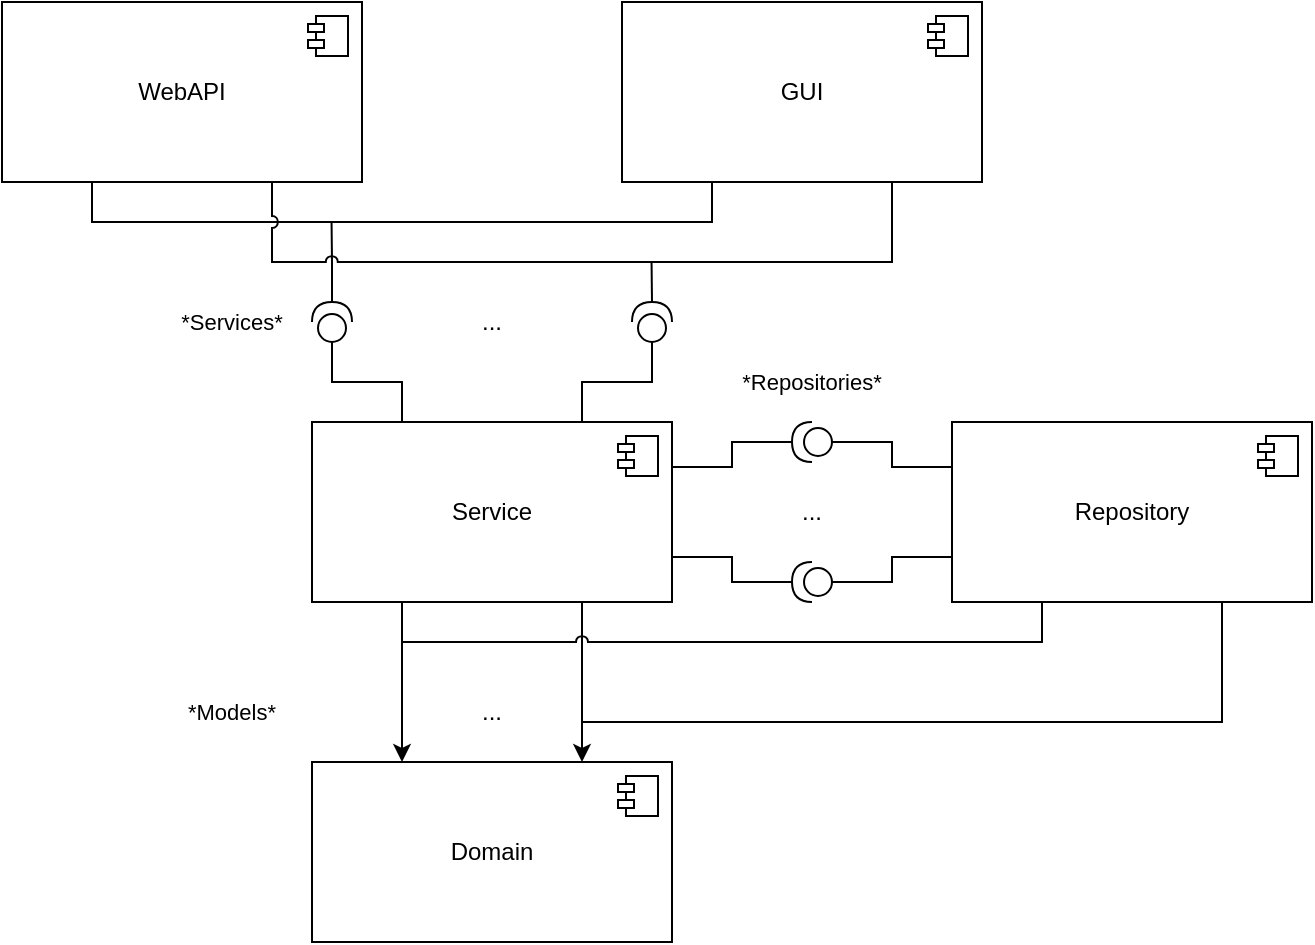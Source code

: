 <mxfile version="24.7.7">
  <diagram name="Страница — 1" id="05sHYrKq2Ivi8mcF41lW">
    <mxGraphModel dx="1114" dy="654" grid="1" gridSize="10" guides="1" tooltips="1" connect="1" arrows="1" fold="1" page="0" pageScale="1" pageWidth="827" pageHeight="1169" math="0" shadow="0">
      <root>
        <mxCell id="0" />
        <mxCell id="1" parent="0" />
        <mxCell id="2KyuYjnsHFpbmhm6zwG6-34" style="edgeStyle=orthogonalEdgeStyle;shape=connector;rounded=0;orthogonalLoop=1;jettySize=auto;html=1;exitX=1;exitY=0.5;exitDx=0;exitDy=0;exitPerimeter=0;strokeColor=default;align=center;verticalAlign=middle;fontFamily=Helvetica;fontSize=11;fontColor=default;labelBackgroundColor=default;endArrow=none;endFill=0;" edge="1" parent="1" source="2KyuYjnsHFpbmhm6zwG6-26">
          <mxGeometry relative="1" as="geometry">
            <mxPoint x="329.778" y="270" as="targetPoint" />
          </mxGeometry>
        </mxCell>
        <mxCell id="2KyuYjnsHFpbmhm6zwG6-22" style="edgeStyle=orthogonalEdgeStyle;shape=connector;rounded=0;orthogonalLoop=1;jettySize=auto;html=1;exitX=0.25;exitY=1;exitDx=0;exitDy=0;entryX=0.25;entryY=0;entryDx=0;entryDy=0;strokeColor=default;align=center;verticalAlign=middle;fontFamily=Helvetica;fontSize=11;fontColor=default;labelBackgroundColor=default;endArrow=classic;endFill=1;" edge="1" parent="1" source="2KyuYjnsHFpbmhm6zwG6-3" target="2KyuYjnsHFpbmhm6zwG6-11">
          <mxGeometry relative="1" as="geometry" />
        </mxCell>
        <mxCell id="2KyuYjnsHFpbmhm6zwG6-23" style="edgeStyle=orthogonalEdgeStyle;shape=connector;rounded=0;orthogonalLoop=1;jettySize=auto;html=1;exitX=0.75;exitY=1;exitDx=0;exitDy=0;entryX=0.75;entryY=0;entryDx=0;entryDy=0;strokeColor=default;align=center;verticalAlign=middle;fontFamily=Helvetica;fontSize=11;fontColor=default;labelBackgroundColor=default;endArrow=classic;endFill=1;" edge="1" parent="1" source="2KyuYjnsHFpbmhm6zwG6-3" target="2KyuYjnsHFpbmhm6zwG6-11">
          <mxGeometry relative="1" as="geometry" />
        </mxCell>
        <mxCell id="2KyuYjnsHFpbmhm6zwG6-3" value="Service" style="html=1;dropTarget=0;whiteSpace=wrap;" vertex="1" parent="1">
          <mxGeometry x="320" y="370" width="180" height="90" as="geometry" />
        </mxCell>
        <mxCell id="2KyuYjnsHFpbmhm6zwG6-4" value="" style="shape=module;jettyWidth=8;jettyHeight=4;" vertex="1" parent="2KyuYjnsHFpbmhm6zwG6-3">
          <mxGeometry x="1" width="20" height="20" relative="1" as="geometry">
            <mxPoint x="-27" y="7" as="offset" />
          </mxGeometry>
        </mxCell>
        <mxCell id="2KyuYjnsHFpbmhm6zwG6-31" style="edgeStyle=orthogonalEdgeStyle;shape=connector;rounded=0;orthogonalLoop=1;jettySize=auto;html=1;exitX=0.25;exitY=1;exitDx=0;exitDy=0;entryX=0.25;entryY=1;entryDx=0;entryDy=0;strokeColor=default;align=center;verticalAlign=middle;fontFamily=Helvetica;fontSize=11;fontColor=default;labelBackgroundColor=default;endArrow=none;endFill=0;" edge="1" parent="1" source="2KyuYjnsHFpbmhm6zwG6-5" target="2KyuYjnsHFpbmhm6zwG6-7">
          <mxGeometry relative="1" as="geometry" />
        </mxCell>
        <mxCell id="2KyuYjnsHFpbmhm6zwG6-32" style="edgeStyle=orthogonalEdgeStyle;shape=connector;rounded=0;orthogonalLoop=1;jettySize=auto;html=1;exitX=0.75;exitY=1;exitDx=0;exitDy=0;entryX=0.75;entryY=1;entryDx=0;entryDy=0;strokeColor=default;align=center;verticalAlign=middle;fontFamily=Helvetica;fontSize=11;fontColor=default;labelBackgroundColor=default;endArrow=none;endFill=0;jumpStyle=arc;" edge="1" parent="1" source="2KyuYjnsHFpbmhm6zwG6-5" target="2KyuYjnsHFpbmhm6zwG6-7">
          <mxGeometry relative="1" as="geometry">
            <Array as="points">
              <mxPoint x="300" y="290" />
              <mxPoint x="610" y="290" />
            </Array>
          </mxGeometry>
        </mxCell>
        <mxCell id="2KyuYjnsHFpbmhm6zwG6-5" value="WebAPI" style="html=1;dropTarget=0;whiteSpace=wrap;" vertex="1" parent="1">
          <mxGeometry x="165" y="160" width="180" height="90" as="geometry" />
        </mxCell>
        <mxCell id="2KyuYjnsHFpbmhm6zwG6-6" value="" style="shape=module;jettyWidth=8;jettyHeight=4;" vertex="1" parent="2KyuYjnsHFpbmhm6zwG6-5">
          <mxGeometry x="1" width="20" height="20" relative="1" as="geometry">
            <mxPoint x="-27" y="7" as="offset" />
          </mxGeometry>
        </mxCell>
        <mxCell id="2KyuYjnsHFpbmhm6zwG6-7" value="GUI" style="html=1;dropTarget=0;whiteSpace=wrap;" vertex="1" parent="1">
          <mxGeometry x="475" y="160" width="180" height="90" as="geometry" />
        </mxCell>
        <mxCell id="2KyuYjnsHFpbmhm6zwG6-8" value="" style="shape=module;jettyWidth=8;jettyHeight=4;" vertex="1" parent="2KyuYjnsHFpbmhm6zwG6-7">
          <mxGeometry x="1" width="20" height="20" relative="1" as="geometry">
            <mxPoint x="-27" y="7" as="offset" />
          </mxGeometry>
        </mxCell>
        <mxCell id="2KyuYjnsHFpbmhm6zwG6-24" style="edgeStyle=orthogonalEdgeStyle;shape=connector;rounded=0;orthogonalLoop=1;jettySize=auto;html=1;exitX=0.25;exitY=1;exitDx=0;exitDy=0;strokeColor=default;align=center;verticalAlign=middle;fontFamily=Helvetica;fontSize=11;fontColor=default;labelBackgroundColor=default;endArrow=none;endFill=0;jumpStyle=arc;" edge="1" parent="1" source="2KyuYjnsHFpbmhm6zwG6-9">
          <mxGeometry relative="1" as="geometry">
            <mxPoint x="680.0" y="460" as="sourcePoint" />
            <mxPoint x="365" y="480" as="targetPoint" />
            <Array as="points">
              <mxPoint x="685" y="480" />
            </Array>
          </mxGeometry>
        </mxCell>
        <mxCell id="2KyuYjnsHFpbmhm6zwG6-25" style="edgeStyle=orthogonalEdgeStyle;shape=connector;rounded=0;orthogonalLoop=1;jettySize=auto;html=1;exitX=0.75;exitY=1;exitDx=0;exitDy=0;strokeColor=default;align=center;verticalAlign=middle;fontFamily=Helvetica;fontSize=11;fontColor=default;labelBackgroundColor=default;endArrow=none;endFill=0;" edge="1" parent="1" source="2KyuYjnsHFpbmhm6zwG6-9">
          <mxGeometry relative="1" as="geometry">
            <mxPoint x="455" y="520" as="targetPoint" />
            <mxPoint x="770" y="460" as="sourcePoint" />
            <Array as="points">
              <mxPoint x="775" y="520" />
            </Array>
          </mxGeometry>
        </mxCell>
        <mxCell id="2KyuYjnsHFpbmhm6zwG6-9" value="Repository" style="html=1;dropTarget=0;whiteSpace=wrap;" vertex="1" parent="1">
          <mxGeometry x="640" y="370" width="180" height="90" as="geometry" />
        </mxCell>
        <mxCell id="2KyuYjnsHFpbmhm6zwG6-10" value="" style="shape=module;jettyWidth=8;jettyHeight=4;" vertex="1" parent="2KyuYjnsHFpbmhm6zwG6-9">
          <mxGeometry x="1" width="20" height="20" relative="1" as="geometry">
            <mxPoint x="-27" y="7" as="offset" />
          </mxGeometry>
        </mxCell>
        <mxCell id="2KyuYjnsHFpbmhm6zwG6-11" value="Domain" style="html=1;dropTarget=0;whiteSpace=wrap;" vertex="1" parent="1">
          <mxGeometry x="320" y="540" width="180" height="90" as="geometry" />
        </mxCell>
        <mxCell id="2KyuYjnsHFpbmhm6zwG6-12" value="" style="shape=module;jettyWidth=8;jettyHeight=4;" vertex="1" parent="2KyuYjnsHFpbmhm6zwG6-11">
          <mxGeometry x="1" width="20" height="20" relative="1" as="geometry">
            <mxPoint x="-27" y="7" as="offset" />
          </mxGeometry>
        </mxCell>
        <mxCell id="2KyuYjnsHFpbmhm6zwG6-14" value="" style="ellipse;whiteSpace=wrap;html=1;align=center;aspect=fixed;fillColor=none;strokeColor=none;resizable=0;perimeter=centerPerimeter;rotatable=0;allowArrows=0;points=[];outlineConnect=1;" vertex="1" parent="1">
          <mxGeometry x="520" y="400" width="10" height="10" as="geometry" />
        </mxCell>
        <mxCell id="2KyuYjnsHFpbmhm6zwG6-18" style="edgeStyle=orthogonalEdgeStyle;rounded=0;orthogonalLoop=1;jettySize=auto;html=1;exitX=1;exitY=0.5;exitDx=0;exitDy=0;exitPerimeter=0;entryX=1;entryY=0.25;entryDx=0;entryDy=0;endArrow=none;endFill=0;" edge="1" parent="1" source="2KyuYjnsHFpbmhm6zwG6-15" target="2KyuYjnsHFpbmhm6zwG6-3">
          <mxGeometry relative="1" as="geometry" />
        </mxCell>
        <mxCell id="2KyuYjnsHFpbmhm6zwG6-15" value="" style="shape=providedRequiredInterface;html=1;verticalLabelPosition=bottom;sketch=0;flipH=1;" vertex="1" parent="1">
          <mxGeometry x="560" y="370" width="20" height="20" as="geometry" />
        </mxCell>
        <mxCell id="2KyuYjnsHFpbmhm6zwG6-19" style="edgeStyle=orthogonalEdgeStyle;shape=connector;rounded=0;orthogonalLoop=1;jettySize=auto;html=1;exitX=1;exitY=0.5;exitDx=0;exitDy=0;exitPerimeter=0;entryX=1;entryY=0.75;entryDx=0;entryDy=0;strokeColor=default;align=center;verticalAlign=middle;fontFamily=Helvetica;fontSize=11;fontColor=default;labelBackgroundColor=default;endArrow=none;endFill=0;" edge="1" parent="1" source="2KyuYjnsHFpbmhm6zwG6-16" target="2KyuYjnsHFpbmhm6zwG6-3">
          <mxGeometry relative="1" as="geometry" />
        </mxCell>
        <mxCell id="2KyuYjnsHFpbmhm6zwG6-16" value="" style="shape=providedRequiredInterface;html=1;verticalLabelPosition=bottom;sketch=0;flipH=1;" vertex="1" parent="1">
          <mxGeometry x="560" y="440" width="20" height="20" as="geometry" />
        </mxCell>
        <mxCell id="2KyuYjnsHFpbmhm6zwG6-17" value="..." style="text;html=1;align=center;verticalAlign=middle;whiteSpace=wrap;rounded=0;" vertex="1" parent="1">
          <mxGeometry x="540" y="400" width="60" height="30" as="geometry" />
        </mxCell>
        <mxCell id="2KyuYjnsHFpbmhm6zwG6-20" style="edgeStyle=orthogonalEdgeStyle;shape=connector;rounded=0;orthogonalLoop=1;jettySize=auto;html=1;exitX=0;exitY=0.25;exitDx=0;exitDy=0;entryX=0;entryY=0.5;entryDx=0;entryDy=0;entryPerimeter=0;strokeColor=default;align=center;verticalAlign=middle;fontFamily=Helvetica;fontSize=11;fontColor=default;labelBackgroundColor=default;endArrow=none;endFill=0;" edge="1" parent="1" source="2KyuYjnsHFpbmhm6zwG6-9" target="2KyuYjnsHFpbmhm6zwG6-15">
          <mxGeometry relative="1" as="geometry" />
        </mxCell>
        <mxCell id="2KyuYjnsHFpbmhm6zwG6-21" style="edgeStyle=orthogonalEdgeStyle;shape=connector;rounded=0;orthogonalLoop=1;jettySize=auto;html=1;exitX=0;exitY=0.75;exitDx=0;exitDy=0;entryX=0;entryY=0.5;entryDx=0;entryDy=0;entryPerimeter=0;strokeColor=default;align=center;verticalAlign=middle;fontFamily=Helvetica;fontSize=11;fontColor=default;labelBackgroundColor=default;endArrow=none;endFill=0;" edge="1" parent="1" source="2KyuYjnsHFpbmhm6zwG6-9" target="2KyuYjnsHFpbmhm6zwG6-16">
          <mxGeometry relative="1" as="geometry" />
        </mxCell>
        <mxCell id="2KyuYjnsHFpbmhm6zwG6-26" value="" style="shape=providedRequiredInterface;html=1;verticalLabelPosition=bottom;sketch=0;fontFamily=Helvetica;fontSize=11;fontColor=default;labelBackgroundColor=default;rotation=270;" vertex="1" parent="1">
          <mxGeometry x="320" y="310" width="20" height="20" as="geometry" />
        </mxCell>
        <mxCell id="2KyuYjnsHFpbmhm6zwG6-33" style="edgeStyle=orthogonalEdgeStyle;shape=connector;rounded=0;orthogonalLoop=1;jettySize=auto;html=1;exitX=1;exitY=0.5;exitDx=0;exitDy=0;exitPerimeter=0;strokeColor=default;align=center;verticalAlign=middle;fontFamily=Helvetica;fontSize=11;fontColor=default;labelBackgroundColor=default;endArrow=none;endFill=0;" edge="1" parent="1" source="2KyuYjnsHFpbmhm6zwG6-27">
          <mxGeometry relative="1" as="geometry">
            <mxPoint x="489.778" y="290" as="targetPoint" />
          </mxGeometry>
        </mxCell>
        <mxCell id="2KyuYjnsHFpbmhm6zwG6-27" value="" style="shape=providedRequiredInterface;html=1;verticalLabelPosition=bottom;sketch=0;fontFamily=Helvetica;fontSize=11;fontColor=default;labelBackgroundColor=default;rotation=270;" vertex="1" parent="1">
          <mxGeometry x="480" y="310" width="20" height="20" as="geometry" />
        </mxCell>
        <mxCell id="2KyuYjnsHFpbmhm6zwG6-29" style="edgeStyle=orthogonalEdgeStyle;shape=connector;rounded=0;orthogonalLoop=1;jettySize=auto;html=1;exitX=0.75;exitY=0;exitDx=0;exitDy=0;entryX=0;entryY=0.5;entryDx=0;entryDy=0;entryPerimeter=0;strokeColor=default;align=center;verticalAlign=middle;fontFamily=Helvetica;fontSize=11;fontColor=default;labelBackgroundColor=default;endArrow=none;endFill=0;" edge="1" parent="1" source="2KyuYjnsHFpbmhm6zwG6-3" target="2KyuYjnsHFpbmhm6zwG6-27">
          <mxGeometry relative="1" as="geometry" />
        </mxCell>
        <mxCell id="2KyuYjnsHFpbmhm6zwG6-30" style="edgeStyle=orthogonalEdgeStyle;shape=connector;rounded=0;orthogonalLoop=1;jettySize=auto;html=1;exitX=0.25;exitY=0;exitDx=0;exitDy=0;entryX=0;entryY=0.5;entryDx=0;entryDy=0;entryPerimeter=0;strokeColor=default;align=center;verticalAlign=middle;fontFamily=Helvetica;fontSize=11;fontColor=default;labelBackgroundColor=default;endArrow=none;endFill=0;" edge="1" parent="1" source="2KyuYjnsHFpbmhm6zwG6-3" target="2KyuYjnsHFpbmhm6zwG6-26">
          <mxGeometry relative="1" as="geometry" />
        </mxCell>
        <mxCell id="2KyuYjnsHFpbmhm6zwG6-35" value="..." style="text;html=1;align=center;verticalAlign=middle;whiteSpace=wrap;rounded=0;" vertex="1" parent="1">
          <mxGeometry x="380" y="305" width="60" height="30" as="geometry" />
        </mxCell>
        <mxCell id="2KyuYjnsHFpbmhm6zwG6-36" value="*Services*" style="text;html=1;align=center;verticalAlign=middle;whiteSpace=wrap;rounded=0;fontFamily=Helvetica;fontSize=11;fontColor=default;labelBackgroundColor=default;" vertex="1" parent="1">
          <mxGeometry x="250" y="305" width="60" height="30" as="geometry" />
        </mxCell>
        <mxCell id="2KyuYjnsHFpbmhm6zwG6-37" value="*Repositories*" style="text;html=1;align=center;verticalAlign=middle;whiteSpace=wrap;rounded=0;fontFamily=Helvetica;fontSize=11;fontColor=default;labelBackgroundColor=default;" vertex="1" parent="1">
          <mxGeometry x="540" y="335" width="60" height="30" as="geometry" />
        </mxCell>
        <mxCell id="2KyuYjnsHFpbmhm6zwG6-38" value="..." style="text;html=1;align=center;verticalAlign=middle;whiteSpace=wrap;rounded=0;" vertex="1" parent="1">
          <mxGeometry x="380" y="500" width="60" height="30" as="geometry" />
        </mxCell>
        <mxCell id="2KyuYjnsHFpbmhm6zwG6-39" value="*Models*" style="text;html=1;align=center;verticalAlign=middle;whiteSpace=wrap;rounded=0;fontFamily=Helvetica;fontSize=11;fontColor=default;labelBackgroundColor=default;" vertex="1" parent="1">
          <mxGeometry x="250" y="500" width="60" height="30" as="geometry" />
        </mxCell>
      </root>
    </mxGraphModel>
  </diagram>
</mxfile>
